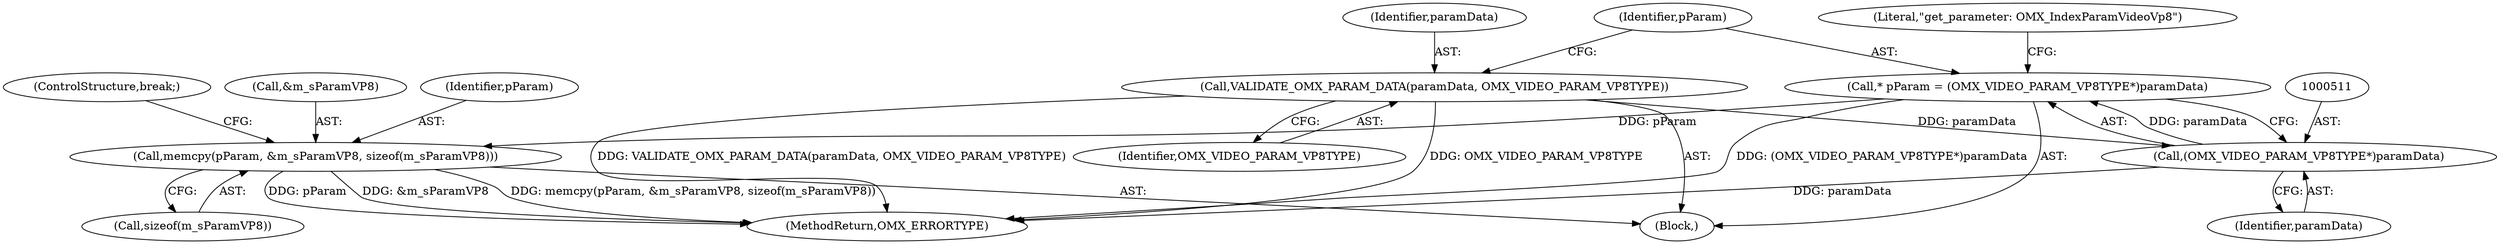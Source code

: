 digraph "0_Android_560ccdb509a7b86186fac0fce1b25bd9a3e6a6e8_5@API" {
"1000515" [label="(Call,memcpy(pParam, &m_sParamVP8, sizeof(m_sParamVP8)))"];
"1000508" [label="(Call,* pParam = (OMX_VIDEO_PARAM_VP8TYPE*)paramData)"];
"1000510" [label="(Call,(OMX_VIDEO_PARAM_VP8TYPE*)paramData)"];
"1000504" [label="(Call,VALIDATE_OMX_PARAM_DATA(paramData, OMX_VIDEO_PARAM_VP8TYPE))"];
"1000515" [label="(Call,memcpy(pParam, &m_sParamVP8, sizeof(m_sParamVP8)))"];
"1000503" [label="(Block,)"];
"1000517" [label="(Call,&m_sParamVP8)"];
"1000508" [label="(Call,* pParam = (OMX_VIDEO_PARAM_VP8TYPE*)paramData)"];
"1000510" [label="(Call,(OMX_VIDEO_PARAM_VP8TYPE*)paramData)"];
"1000516" [label="(Identifier,pParam)"];
"1000519" [label="(Call,sizeof(m_sParamVP8))"];
"1000512" [label="(Identifier,paramData)"];
"1001444" [label="(MethodReturn,OMX_ERRORTYPE)"];
"1000504" [label="(Call,VALIDATE_OMX_PARAM_DATA(paramData, OMX_VIDEO_PARAM_VP8TYPE))"];
"1000509" [label="(Identifier,pParam)"];
"1000506" [label="(Identifier,OMX_VIDEO_PARAM_VP8TYPE)"];
"1000505" [label="(Identifier,paramData)"];
"1000521" [label="(ControlStructure,break;)"];
"1000514" [label="(Literal,\"get_parameter: OMX_IndexParamVideoVp8\")"];
"1000515" -> "1000503"  [label="AST: "];
"1000515" -> "1000519"  [label="CFG: "];
"1000516" -> "1000515"  [label="AST: "];
"1000517" -> "1000515"  [label="AST: "];
"1000519" -> "1000515"  [label="AST: "];
"1000521" -> "1000515"  [label="CFG: "];
"1000515" -> "1001444"  [label="DDG: memcpy(pParam, &m_sParamVP8, sizeof(m_sParamVP8))"];
"1000515" -> "1001444"  [label="DDG: pParam"];
"1000515" -> "1001444"  [label="DDG: &m_sParamVP8"];
"1000508" -> "1000515"  [label="DDG: pParam"];
"1000508" -> "1000503"  [label="AST: "];
"1000508" -> "1000510"  [label="CFG: "];
"1000509" -> "1000508"  [label="AST: "];
"1000510" -> "1000508"  [label="AST: "];
"1000514" -> "1000508"  [label="CFG: "];
"1000508" -> "1001444"  [label="DDG: (OMX_VIDEO_PARAM_VP8TYPE*)paramData"];
"1000510" -> "1000508"  [label="DDG: paramData"];
"1000510" -> "1000512"  [label="CFG: "];
"1000511" -> "1000510"  [label="AST: "];
"1000512" -> "1000510"  [label="AST: "];
"1000510" -> "1001444"  [label="DDG: paramData"];
"1000504" -> "1000510"  [label="DDG: paramData"];
"1000504" -> "1000503"  [label="AST: "];
"1000504" -> "1000506"  [label="CFG: "];
"1000505" -> "1000504"  [label="AST: "];
"1000506" -> "1000504"  [label="AST: "];
"1000509" -> "1000504"  [label="CFG: "];
"1000504" -> "1001444"  [label="DDG: OMX_VIDEO_PARAM_VP8TYPE"];
"1000504" -> "1001444"  [label="DDG: VALIDATE_OMX_PARAM_DATA(paramData, OMX_VIDEO_PARAM_VP8TYPE)"];
}
